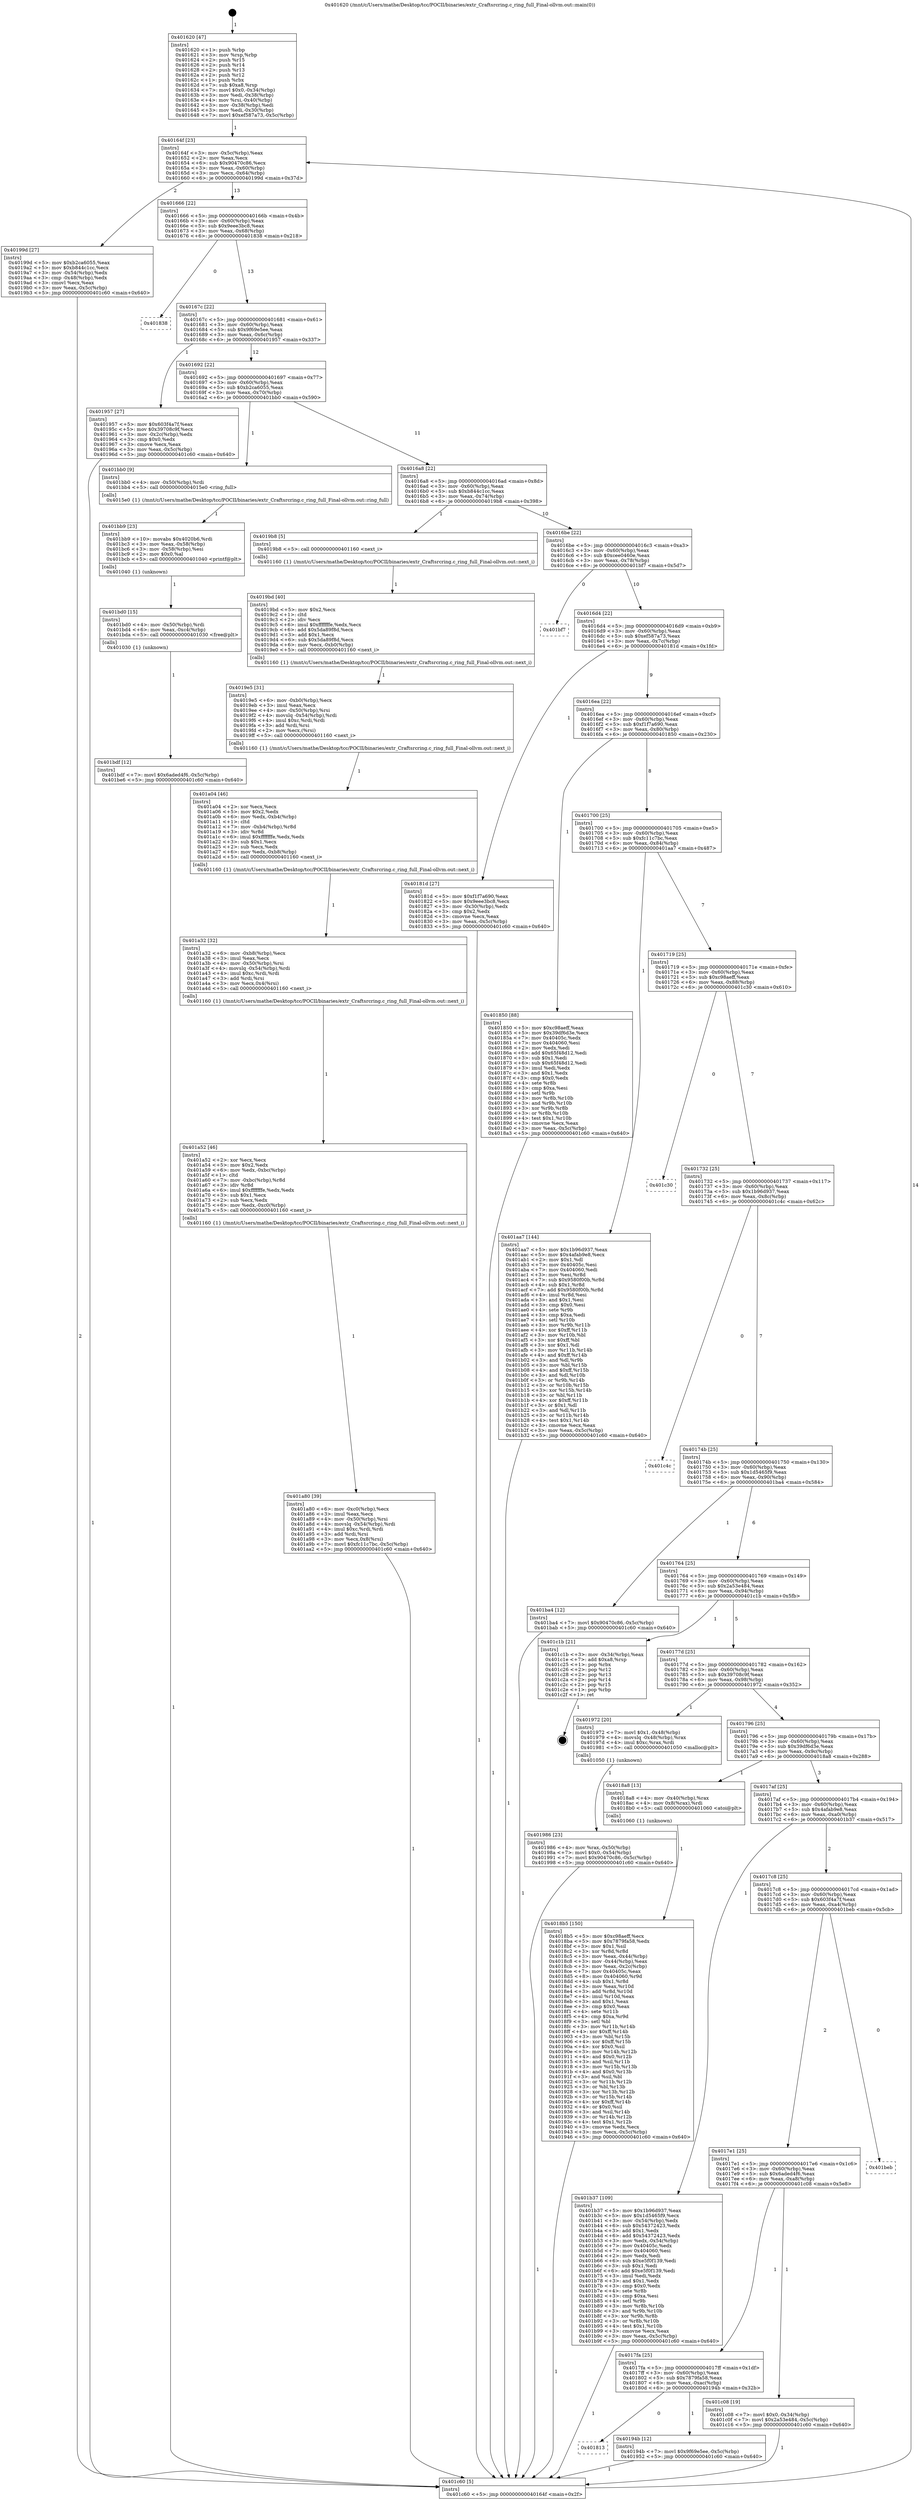 digraph "0x401620" {
  label = "0x401620 (/mnt/c/Users/mathe/Desktop/tcc/POCII/binaries/extr_Craftsrcring.c_ring_full_Final-ollvm.out::main(0))"
  labelloc = "t"
  node[shape=record]

  Entry [label="",width=0.3,height=0.3,shape=circle,fillcolor=black,style=filled]
  "0x40164f" [label="{
     0x40164f [23]\l
     | [instrs]\l
     &nbsp;&nbsp;0x40164f \<+3\>: mov -0x5c(%rbp),%eax\l
     &nbsp;&nbsp;0x401652 \<+2\>: mov %eax,%ecx\l
     &nbsp;&nbsp;0x401654 \<+6\>: sub $0x90470c86,%ecx\l
     &nbsp;&nbsp;0x40165a \<+3\>: mov %eax,-0x60(%rbp)\l
     &nbsp;&nbsp;0x40165d \<+3\>: mov %ecx,-0x64(%rbp)\l
     &nbsp;&nbsp;0x401660 \<+6\>: je 000000000040199d \<main+0x37d\>\l
  }"]
  "0x40199d" [label="{
     0x40199d [27]\l
     | [instrs]\l
     &nbsp;&nbsp;0x40199d \<+5\>: mov $0xb2ca6055,%eax\l
     &nbsp;&nbsp;0x4019a2 \<+5\>: mov $0xb844c1cc,%ecx\l
     &nbsp;&nbsp;0x4019a7 \<+3\>: mov -0x54(%rbp),%edx\l
     &nbsp;&nbsp;0x4019aa \<+3\>: cmp -0x48(%rbp),%edx\l
     &nbsp;&nbsp;0x4019ad \<+3\>: cmovl %ecx,%eax\l
     &nbsp;&nbsp;0x4019b0 \<+3\>: mov %eax,-0x5c(%rbp)\l
     &nbsp;&nbsp;0x4019b3 \<+5\>: jmp 0000000000401c60 \<main+0x640\>\l
  }"]
  "0x401666" [label="{
     0x401666 [22]\l
     | [instrs]\l
     &nbsp;&nbsp;0x401666 \<+5\>: jmp 000000000040166b \<main+0x4b\>\l
     &nbsp;&nbsp;0x40166b \<+3\>: mov -0x60(%rbp),%eax\l
     &nbsp;&nbsp;0x40166e \<+5\>: sub $0x9eee3bc8,%eax\l
     &nbsp;&nbsp;0x401673 \<+3\>: mov %eax,-0x68(%rbp)\l
     &nbsp;&nbsp;0x401676 \<+6\>: je 0000000000401838 \<main+0x218\>\l
  }"]
  Exit [label="",width=0.3,height=0.3,shape=circle,fillcolor=black,style=filled,peripheries=2]
  "0x401838" [label="{
     0x401838\l
  }", style=dashed]
  "0x40167c" [label="{
     0x40167c [22]\l
     | [instrs]\l
     &nbsp;&nbsp;0x40167c \<+5\>: jmp 0000000000401681 \<main+0x61\>\l
     &nbsp;&nbsp;0x401681 \<+3\>: mov -0x60(%rbp),%eax\l
     &nbsp;&nbsp;0x401684 \<+5\>: sub $0x9f69e5ee,%eax\l
     &nbsp;&nbsp;0x401689 \<+3\>: mov %eax,-0x6c(%rbp)\l
     &nbsp;&nbsp;0x40168c \<+6\>: je 0000000000401957 \<main+0x337\>\l
  }"]
  "0x401bdf" [label="{
     0x401bdf [12]\l
     | [instrs]\l
     &nbsp;&nbsp;0x401bdf \<+7\>: movl $0x6aded4f6,-0x5c(%rbp)\l
     &nbsp;&nbsp;0x401be6 \<+5\>: jmp 0000000000401c60 \<main+0x640\>\l
  }"]
  "0x401957" [label="{
     0x401957 [27]\l
     | [instrs]\l
     &nbsp;&nbsp;0x401957 \<+5\>: mov $0x603f4a7f,%eax\l
     &nbsp;&nbsp;0x40195c \<+5\>: mov $0x39708c9f,%ecx\l
     &nbsp;&nbsp;0x401961 \<+3\>: mov -0x2c(%rbp),%edx\l
     &nbsp;&nbsp;0x401964 \<+3\>: cmp $0x0,%edx\l
     &nbsp;&nbsp;0x401967 \<+3\>: cmove %ecx,%eax\l
     &nbsp;&nbsp;0x40196a \<+3\>: mov %eax,-0x5c(%rbp)\l
     &nbsp;&nbsp;0x40196d \<+5\>: jmp 0000000000401c60 \<main+0x640\>\l
  }"]
  "0x401692" [label="{
     0x401692 [22]\l
     | [instrs]\l
     &nbsp;&nbsp;0x401692 \<+5\>: jmp 0000000000401697 \<main+0x77\>\l
     &nbsp;&nbsp;0x401697 \<+3\>: mov -0x60(%rbp),%eax\l
     &nbsp;&nbsp;0x40169a \<+5\>: sub $0xb2ca6055,%eax\l
     &nbsp;&nbsp;0x40169f \<+3\>: mov %eax,-0x70(%rbp)\l
     &nbsp;&nbsp;0x4016a2 \<+6\>: je 0000000000401bb0 \<main+0x590\>\l
  }"]
  "0x401bd0" [label="{
     0x401bd0 [15]\l
     | [instrs]\l
     &nbsp;&nbsp;0x401bd0 \<+4\>: mov -0x50(%rbp),%rdi\l
     &nbsp;&nbsp;0x401bd4 \<+6\>: mov %eax,-0xc4(%rbp)\l
     &nbsp;&nbsp;0x401bda \<+5\>: call 0000000000401030 \<free@plt\>\l
     | [calls]\l
     &nbsp;&nbsp;0x401030 \{1\} (unknown)\l
  }"]
  "0x401bb0" [label="{
     0x401bb0 [9]\l
     | [instrs]\l
     &nbsp;&nbsp;0x401bb0 \<+4\>: mov -0x50(%rbp),%rdi\l
     &nbsp;&nbsp;0x401bb4 \<+5\>: call 00000000004015e0 \<ring_full\>\l
     | [calls]\l
     &nbsp;&nbsp;0x4015e0 \{1\} (/mnt/c/Users/mathe/Desktop/tcc/POCII/binaries/extr_Craftsrcring.c_ring_full_Final-ollvm.out::ring_full)\l
  }"]
  "0x4016a8" [label="{
     0x4016a8 [22]\l
     | [instrs]\l
     &nbsp;&nbsp;0x4016a8 \<+5\>: jmp 00000000004016ad \<main+0x8d\>\l
     &nbsp;&nbsp;0x4016ad \<+3\>: mov -0x60(%rbp),%eax\l
     &nbsp;&nbsp;0x4016b0 \<+5\>: sub $0xb844c1cc,%eax\l
     &nbsp;&nbsp;0x4016b5 \<+3\>: mov %eax,-0x74(%rbp)\l
     &nbsp;&nbsp;0x4016b8 \<+6\>: je 00000000004019b8 \<main+0x398\>\l
  }"]
  "0x401bb9" [label="{
     0x401bb9 [23]\l
     | [instrs]\l
     &nbsp;&nbsp;0x401bb9 \<+10\>: movabs $0x4020b6,%rdi\l
     &nbsp;&nbsp;0x401bc3 \<+3\>: mov %eax,-0x58(%rbp)\l
     &nbsp;&nbsp;0x401bc6 \<+3\>: mov -0x58(%rbp),%esi\l
     &nbsp;&nbsp;0x401bc9 \<+2\>: mov $0x0,%al\l
     &nbsp;&nbsp;0x401bcb \<+5\>: call 0000000000401040 \<printf@plt\>\l
     | [calls]\l
     &nbsp;&nbsp;0x401040 \{1\} (unknown)\l
  }"]
  "0x4019b8" [label="{
     0x4019b8 [5]\l
     | [instrs]\l
     &nbsp;&nbsp;0x4019b8 \<+5\>: call 0000000000401160 \<next_i\>\l
     | [calls]\l
     &nbsp;&nbsp;0x401160 \{1\} (/mnt/c/Users/mathe/Desktop/tcc/POCII/binaries/extr_Craftsrcring.c_ring_full_Final-ollvm.out::next_i)\l
  }"]
  "0x4016be" [label="{
     0x4016be [22]\l
     | [instrs]\l
     &nbsp;&nbsp;0x4016be \<+5\>: jmp 00000000004016c3 \<main+0xa3\>\l
     &nbsp;&nbsp;0x4016c3 \<+3\>: mov -0x60(%rbp),%eax\l
     &nbsp;&nbsp;0x4016c6 \<+5\>: sub $0xcee0460e,%eax\l
     &nbsp;&nbsp;0x4016cb \<+3\>: mov %eax,-0x78(%rbp)\l
     &nbsp;&nbsp;0x4016ce \<+6\>: je 0000000000401bf7 \<main+0x5d7\>\l
  }"]
  "0x401a80" [label="{
     0x401a80 [39]\l
     | [instrs]\l
     &nbsp;&nbsp;0x401a80 \<+6\>: mov -0xc0(%rbp),%ecx\l
     &nbsp;&nbsp;0x401a86 \<+3\>: imul %eax,%ecx\l
     &nbsp;&nbsp;0x401a89 \<+4\>: mov -0x50(%rbp),%rsi\l
     &nbsp;&nbsp;0x401a8d \<+4\>: movslq -0x54(%rbp),%rdi\l
     &nbsp;&nbsp;0x401a91 \<+4\>: imul $0xc,%rdi,%rdi\l
     &nbsp;&nbsp;0x401a95 \<+3\>: add %rdi,%rsi\l
     &nbsp;&nbsp;0x401a98 \<+3\>: mov %ecx,0x8(%rsi)\l
     &nbsp;&nbsp;0x401a9b \<+7\>: movl $0xfc11c7bc,-0x5c(%rbp)\l
     &nbsp;&nbsp;0x401aa2 \<+5\>: jmp 0000000000401c60 \<main+0x640\>\l
  }"]
  "0x401bf7" [label="{
     0x401bf7\l
  }", style=dashed]
  "0x4016d4" [label="{
     0x4016d4 [22]\l
     | [instrs]\l
     &nbsp;&nbsp;0x4016d4 \<+5\>: jmp 00000000004016d9 \<main+0xb9\>\l
     &nbsp;&nbsp;0x4016d9 \<+3\>: mov -0x60(%rbp),%eax\l
     &nbsp;&nbsp;0x4016dc \<+5\>: sub $0xef587a73,%eax\l
     &nbsp;&nbsp;0x4016e1 \<+3\>: mov %eax,-0x7c(%rbp)\l
     &nbsp;&nbsp;0x4016e4 \<+6\>: je 000000000040181d \<main+0x1fd\>\l
  }"]
  "0x401a52" [label="{
     0x401a52 [46]\l
     | [instrs]\l
     &nbsp;&nbsp;0x401a52 \<+2\>: xor %ecx,%ecx\l
     &nbsp;&nbsp;0x401a54 \<+5\>: mov $0x2,%edx\l
     &nbsp;&nbsp;0x401a59 \<+6\>: mov %edx,-0xbc(%rbp)\l
     &nbsp;&nbsp;0x401a5f \<+1\>: cltd\l
     &nbsp;&nbsp;0x401a60 \<+7\>: mov -0xbc(%rbp),%r8d\l
     &nbsp;&nbsp;0x401a67 \<+3\>: idiv %r8d\l
     &nbsp;&nbsp;0x401a6a \<+6\>: imul $0xfffffffe,%edx,%edx\l
     &nbsp;&nbsp;0x401a70 \<+3\>: sub $0x1,%ecx\l
     &nbsp;&nbsp;0x401a73 \<+2\>: sub %ecx,%edx\l
     &nbsp;&nbsp;0x401a75 \<+6\>: mov %edx,-0xc0(%rbp)\l
     &nbsp;&nbsp;0x401a7b \<+5\>: call 0000000000401160 \<next_i\>\l
     | [calls]\l
     &nbsp;&nbsp;0x401160 \{1\} (/mnt/c/Users/mathe/Desktop/tcc/POCII/binaries/extr_Craftsrcring.c_ring_full_Final-ollvm.out::next_i)\l
  }"]
  "0x40181d" [label="{
     0x40181d [27]\l
     | [instrs]\l
     &nbsp;&nbsp;0x40181d \<+5\>: mov $0xf1f7a690,%eax\l
     &nbsp;&nbsp;0x401822 \<+5\>: mov $0x9eee3bc8,%ecx\l
     &nbsp;&nbsp;0x401827 \<+3\>: mov -0x30(%rbp),%edx\l
     &nbsp;&nbsp;0x40182a \<+3\>: cmp $0x2,%edx\l
     &nbsp;&nbsp;0x40182d \<+3\>: cmovne %ecx,%eax\l
     &nbsp;&nbsp;0x401830 \<+3\>: mov %eax,-0x5c(%rbp)\l
     &nbsp;&nbsp;0x401833 \<+5\>: jmp 0000000000401c60 \<main+0x640\>\l
  }"]
  "0x4016ea" [label="{
     0x4016ea [22]\l
     | [instrs]\l
     &nbsp;&nbsp;0x4016ea \<+5\>: jmp 00000000004016ef \<main+0xcf\>\l
     &nbsp;&nbsp;0x4016ef \<+3\>: mov -0x60(%rbp),%eax\l
     &nbsp;&nbsp;0x4016f2 \<+5\>: sub $0xf1f7a690,%eax\l
     &nbsp;&nbsp;0x4016f7 \<+3\>: mov %eax,-0x80(%rbp)\l
     &nbsp;&nbsp;0x4016fa \<+6\>: je 0000000000401850 \<main+0x230\>\l
  }"]
  "0x401c60" [label="{
     0x401c60 [5]\l
     | [instrs]\l
     &nbsp;&nbsp;0x401c60 \<+5\>: jmp 000000000040164f \<main+0x2f\>\l
  }"]
  "0x401620" [label="{
     0x401620 [47]\l
     | [instrs]\l
     &nbsp;&nbsp;0x401620 \<+1\>: push %rbp\l
     &nbsp;&nbsp;0x401621 \<+3\>: mov %rsp,%rbp\l
     &nbsp;&nbsp;0x401624 \<+2\>: push %r15\l
     &nbsp;&nbsp;0x401626 \<+2\>: push %r14\l
     &nbsp;&nbsp;0x401628 \<+2\>: push %r13\l
     &nbsp;&nbsp;0x40162a \<+2\>: push %r12\l
     &nbsp;&nbsp;0x40162c \<+1\>: push %rbx\l
     &nbsp;&nbsp;0x40162d \<+7\>: sub $0xa8,%rsp\l
     &nbsp;&nbsp;0x401634 \<+7\>: movl $0x0,-0x34(%rbp)\l
     &nbsp;&nbsp;0x40163b \<+3\>: mov %edi,-0x38(%rbp)\l
     &nbsp;&nbsp;0x40163e \<+4\>: mov %rsi,-0x40(%rbp)\l
     &nbsp;&nbsp;0x401642 \<+3\>: mov -0x38(%rbp),%edi\l
     &nbsp;&nbsp;0x401645 \<+3\>: mov %edi,-0x30(%rbp)\l
     &nbsp;&nbsp;0x401648 \<+7\>: movl $0xef587a73,-0x5c(%rbp)\l
  }"]
  "0x401a32" [label="{
     0x401a32 [32]\l
     | [instrs]\l
     &nbsp;&nbsp;0x401a32 \<+6\>: mov -0xb8(%rbp),%ecx\l
     &nbsp;&nbsp;0x401a38 \<+3\>: imul %eax,%ecx\l
     &nbsp;&nbsp;0x401a3b \<+4\>: mov -0x50(%rbp),%rsi\l
     &nbsp;&nbsp;0x401a3f \<+4\>: movslq -0x54(%rbp),%rdi\l
     &nbsp;&nbsp;0x401a43 \<+4\>: imul $0xc,%rdi,%rdi\l
     &nbsp;&nbsp;0x401a47 \<+3\>: add %rdi,%rsi\l
     &nbsp;&nbsp;0x401a4a \<+3\>: mov %ecx,0x4(%rsi)\l
     &nbsp;&nbsp;0x401a4d \<+5\>: call 0000000000401160 \<next_i\>\l
     | [calls]\l
     &nbsp;&nbsp;0x401160 \{1\} (/mnt/c/Users/mathe/Desktop/tcc/POCII/binaries/extr_Craftsrcring.c_ring_full_Final-ollvm.out::next_i)\l
  }"]
  "0x401850" [label="{
     0x401850 [88]\l
     | [instrs]\l
     &nbsp;&nbsp;0x401850 \<+5\>: mov $0xc98aeff,%eax\l
     &nbsp;&nbsp;0x401855 \<+5\>: mov $0x39df6d3e,%ecx\l
     &nbsp;&nbsp;0x40185a \<+7\>: mov 0x40405c,%edx\l
     &nbsp;&nbsp;0x401861 \<+7\>: mov 0x404060,%esi\l
     &nbsp;&nbsp;0x401868 \<+2\>: mov %edx,%edi\l
     &nbsp;&nbsp;0x40186a \<+6\>: add $0x65f48d12,%edi\l
     &nbsp;&nbsp;0x401870 \<+3\>: sub $0x1,%edi\l
     &nbsp;&nbsp;0x401873 \<+6\>: sub $0x65f48d12,%edi\l
     &nbsp;&nbsp;0x401879 \<+3\>: imul %edi,%edx\l
     &nbsp;&nbsp;0x40187c \<+3\>: and $0x1,%edx\l
     &nbsp;&nbsp;0x40187f \<+3\>: cmp $0x0,%edx\l
     &nbsp;&nbsp;0x401882 \<+4\>: sete %r8b\l
     &nbsp;&nbsp;0x401886 \<+3\>: cmp $0xa,%esi\l
     &nbsp;&nbsp;0x401889 \<+4\>: setl %r9b\l
     &nbsp;&nbsp;0x40188d \<+3\>: mov %r8b,%r10b\l
     &nbsp;&nbsp;0x401890 \<+3\>: and %r9b,%r10b\l
     &nbsp;&nbsp;0x401893 \<+3\>: xor %r9b,%r8b\l
     &nbsp;&nbsp;0x401896 \<+3\>: or %r8b,%r10b\l
     &nbsp;&nbsp;0x401899 \<+4\>: test $0x1,%r10b\l
     &nbsp;&nbsp;0x40189d \<+3\>: cmovne %ecx,%eax\l
     &nbsp;&nbsp;0x4018a0 \<+3\>: mov %eax,-0x5c(%rbp)\l
     &nbsp;&nbsp;0x4018a3 \<+5\>: jmp 0000000000401c60 \<main+0x640\>\l
  }"]
  "0x401700" [label="{
     0x401700 [25]\l
     | [instrs]\l
     &nbsp;&nbsp;0x401700 \<+5\>: jmp 0000000000401705 \<main+0xe5\>\l
     &nbsp;&nbsp;0x401705 \<+3\>: mov -0x60(%rbp),%eax\l
     &nbsp;&nbsp;0x401708 \<+5\>: sub $0xfc11c7bc,%eax\l
     &nbsp;&nbsp;0x40170d \<+6\>: mov %eax,-0x84(%rbp)\l
     &nbsp;&nbsp;0x401713 \<+6\>: je 0000000000401aa7 \<main+0x487\>\l
  }"]
  "0x401a04" [label="{
     0x401a04 [46]\l
     | [instrs]\l
     &nbsp;&nbsp;0x401a04 \<+2\>: xor %ecx,%ecx\l
     &nbsp;&nbsp;0x401a06 \<+5\>: mov $0x2,%edx\l
     &nbsp;&nbsp;0x401a0b \<+6\>: mov %edx,-0xb4(%rbp)\l
     &nbsp;&nbsp;0x401a11 \<+1\>: cltd\l
     &nbsp;&nbsp;0x401a12 \<+7\>: mov -0xb4(%rbp),%r8d\l
     &nbsp;&nbsp;0x401a19 \<+3\>: idiv %r8d\l
     &nbsp;&nbsp;0x401a1c \<+6\>: imul $0xfffffffe,%edx,%edx\l
     &nbsp;&nbsp;0x401a22 \<+3\>: sub $0x1,%ecx\l
     &nbsp;&nbsp;0x401a25 \<+2\>: sub %ecx,%edx\l
     &nbsp;&nbsp;0x401a27 \<+6\>: mov %edx,-0xb8(%rbp)\l
     &nbsp;&nbsp;0x401a2d \<+5\>: call 0000000000401160 \<next_i\>\l
     | [calls]\l
     &nbsp;&nbsp;0x401160 \{1\} (/mnt/c/Users/mathe/Desktop/tcc/POCII/binaries/extr_Craftsrcring.c_ring_full_Final-ollvm.out::next_i)\l
  }"]
  "0x401aa7" [label="{
     0x401aa7 [144]\l
     | [instrs]\l
     &nbsp;&nbsp;0x401aa7 \<+5\>: mov $0x1b96d937,%eax\l
     &nbsp;&nbsp;0x401aac \<+5\>: mov $0x4afab9e8,%ecx\l
     &nbsp;&nbsp;0x401ab1 \<+2\>: mov $0x1,%dl\l
     &nbsp;&nbsp;0x401ab3 \<+7\>: mov 0x40405c,%esi\l
     &nbsp;&nbsp;0x401aba \<+7\>: mov 0x404060,%edi\l
     &nbsp;&nbsp;0x401ac1 \<+3\>: mov %esi,%r8d\l
     &nbsp;&nbsp;0x401ac4 \<+7\>: sub $0x9580f00b,%r8d\l
     &nbsp;&nbsp;0x401acb \<+4\>: sub $0x1,%r8d\l
     &nbsp;&nbsp;0x401acf \<+7\>: add $0x9580f00b,%r8d\l
     &nbsp;&nbsp;0x401ad6 \<+4\>: imul %r8d,%esi\l
     &nbsp;&nbsp;0x401ada \<+3\>: and $0x1,%esi\l
     &nbsp;&nbsp;0x401add \<+3\>: cmp $0x0,%esi\l
     &nbsp;&nbsp;0x401ae0 \<+4\>: sete %r9b\l
     &nbsp;&nbsp;0x401ae4 \<+3\>: cmp $0xa,%edi\l
     &nbsp;&nbsp;0x401ae7 \<+4\>: setl %r10b\l
     &nbsp;&nbsp;0x401aeb \<+3\>: mov %r9b,%r11b\l
     &nbsp;&nbsp;0x401aee \<+4\>: xor $0xff,%r11b\l
     &nbsp;&nbsp;0x401af2 \<+3\>: mov %r10b,%bl\l
     &nbsp;&nbsp;0x401af5 \<+3\>: xor $0xff,%bl\l
     &nbsp;&nbsp;0x401af8 \<+3\>: xor $0x1,%dl\l
     &nbsp;&nbsp;0x401afb \<+3\>: mov %r11b,%r14b\l
     &nbsp;&nbsp;0x401afe \<+4\>: and $0xff,%r14b\l
     &nbsp;&nbsp;0x401b02 \<+3\>: and %dl,%r9b\l
     &nbsp;&nbsp;0x401b05 \<+3\>: mov %bl,%r15b\l
     &nbsp;&nbsp;0x401b08 \<+4\>: and $0xff,%r15b\l
     &nbsp;&nbsp;0x401b0c \<+3\>: and %dl,%r10b\l
     &nbsp;&nbsp;0x401b0f \<+3\>: or %r9b,%r14b\l
     &nbsp;&nbsp;0x401b12 \<+3\>: or %r10b,%r15b\l
     &nbsp;&nbsp;0x401b15 \<+3\>: xor %r15b,%r14b\l
     &nbsp;&nbsp;0x401b18 \<+3\>: or %bl,%r11b\l
     &nbsp;&nbsp;0x401b1b \<+4\>: xor $0xff,%r11b\l
     &nbsp;&nbsp;0x401b1f \<+3\>: or $0x1,%dl\l
     &nbsp;&nbsp;0x401b22 \<+3\>: and %dl,%r11b\l
     &nbsp;&nbsp;0x401b25 \<+3\>: or %r11b,%r14b\l
     &nbsp;&nbsp;0x401b28 \<+4\>: test $0x1,%r14b\l
     &nbsp;&nbsp;0x401b2c \<+3\>: cmovne %ecx,%eax\l
     &nbsp;&nbsp;0x401b2f \<+3\>: mov %eax,-0x5c(%rbp)\l
     &nbsp;&nbsp;0x401b32 \<+5\>: jmp 0000000000401c60 \<main+0x640\>\l
  }"]
  "0x401719" [label="{
     0x401719 [25]\l
     | [instrs]\l
     &nbsp;&nbsp;0x401719 \<+5\>: jmp 000000000040171e \<main+0xfe\>\l
     &nbsp;&nbsp;0x40171e \<+3\>: mov -0x60(%rbp),%eax\l
     &nbsp;&nbsp;0x401721 \<+5\>: sub $0xc98aeff,%eax\l
     &nbsp;&nbsp;0x401726 \<+6\>: mov %eax,-0x88(%rbp)\l
     &nbsp;&nbsp;0x40172c \<+6\>: je 0000000000401c30 \<main+0x610\>\l
  }"]
  "0x4019e5" [label="{
     0x4019e5 [31]\l
     | [instrs]\l
     &nbsp;&nbsp;0x4019e5 \<+6\>: mov -0xb0(%rbp),%ecx\l
     &nbsp;&nbsp;0x4019eb \<+3\>: imul %eax,%ecx\l
     &nbsp;&nbsp;0x4019ee \<+4\>: mov -0x50(%rbp),%rsi\l
     &nbsp;&nbsp;0x4019f2 \<+4\>: movslq -0x54(%rbp),%rdi\l
     &nbsp;&nbsp;0x4019f6 \<+4\>: imul $0xc,%rdi,%rdi\l
     &nbsp;&nbsp;0x4019fa \<+3\>: add %rdi,%rsi\l
     &nbsp;&nbsp;0x4019fd \<+2\>: mov %ecx,(%rsi)\l
     &nbsp;&nbsp;0x4019ff \<+5\>: call 0000000000401160 \<next_i\>\l
     | [calls]\l
     &nbsp;&nbsp;0x401160 \{1\} (/mnt/c/Users/mathe/Desktop/tcc/POCII/binaries/extr_Craftsrcring.c_ring_full_Final-ollvm.out::next_i)\l
  }"]
  "0x401c30" [label="{
     0x401c30\l
  }", style=dashed]
  "0x401732" [label="{
     0x401732 [25]\l
     | [instrs]\l
     &nbsp;&nbsp;0x401732 \<+5\>: jmp 0000000000401737 \<main+0x117\>\l
     &nbsp;&nbsp;0x401737 \<+3\>: mov -0x60(%rbp),%eax\l
     &nbsp;&nbsp;0x40173a \<+5\>: sub $0x1b96d937,%eax\l
     &nbsp;&nbsp;0x40173f \<+6\>: mov %eax,-0x8c(%rbp)\l
     &nbsp;&nbsp;0x401745 \<+6\>: je 0000000000401c4c \<main+0x62c\>\l
  }"]
  "0x4019bd" [label="{
     0x4019bd [40]\l
     | [instrs]\l
     &nbsp;&nbsp;0x4019bd \<+5\>: mov $0x2,%ecx\l
     &nbsp;&nbsp;0x4019c2 \<+1\>: cltd\l
     &nbsp;&nbsp;0x4019c3 \<+2\>: idiv %ecx\l
     &nbsp;&nbsp;0x4019c5 \<+6\>: imul $0xfffffffe,%edx,%ecx\l
     &nbsp;&nbsp;0x4019cb \<+6\>: add $0x5da89f8d,%ecx\l
     &nbsp;&nbsp;0x4019d1 \<+3\>: add $0x1,%ecx\l
     &nbsp;&nbsp;0x4019d4 \<+6\>: sub $0x5da89f8d,%ecx\l
     &nbsp;&nbsp;0x4019da \<+6\>: mov %ecx,-0xb0(%rbp)\l
     &nbsp;&nbsp;0x4019e0 \<+5\>: call 0000000000401160 \<next_i\>\l
     | [calls]\l
     &nbsp;&nbsp;0x401160 \{1\} (/mnt/c/Users/mathe/Desktop/tcc/POCII/binaries/extr_Craftsrcring.c_ring_full_Final-ollvm.out::next_i)\l
  }"]
  "0x401c4c" [label="{
     0x401c4c\l
  }", style=dashed]
  "0x40174b" [label="{
     0x40174b [25]\l
     | [instrs]\l
     &nbsp;&nbsp;0x40174b \<+5\>: jmp 0000000000401750 \<main+0x130\>\l
     &nbsp;&nbsp;0x401750 \<+3\>: mov -0x60(%rbp),%eax\l
     &nbsp;&nbsp;0x401753 \<+5\>: sub $0x1d5465f9,%eax\l
     &nbsp;&nbsp;0x401758 \<+6\>: mov %eax,-0x90(%rbp)\l
     &nbsp;&nbsp;0x40175e \<+6\>: je 0000000000401ba4 \<main+0x584\>\l
  }"]
  "0x401986" [label="{
     0x401986 [23]\l
     | [instrs]\l
     &nbsp;&nbsp;0x401986 \<+4\>: mov %rax,-0x50(%rbp)\l
     &nbsp;&nbsp;0x40198a \<+7\>: movl $0x0,-0x54(%rbp)\l
     &nbsp;&nbsp;0x401991 \<+7\>: movl $0x90470c86,-0x5c(%rbp)\l
     &nbsp;&nbsp;0x401998 \<+5\>: jmp 0000000000401c60 \<main+0x640\>\l
  }"]
  "0x401ba4" [label="{
     0x401ba4 [12]\l
     | [instrs]\l
     &nbsp;&nbsp;0x401ba4 \<+7\>: movl $0x90470c86,-0x5c(%rbp)\l
     &nbsp;&nbsp;0x401bab \<+5\>: jmp 0000000000401c60 \<main+0x640\>\l
  }"]
  "0x401764" [label="{
     0x401764 [25]\l
     | [instrs]\l
     &nbsp;&nbsp;0x401764 \<+5\>: jmp 0000000000401769 \<main+0x149\>\l
     &nbsp;&nbsp;0x401769 \<+3\>: mov -0x60(%rbp),%eax\l
     &nbsp;&nbsp;0x40176c \<+5\>: sub $0x2a53e484,%eax\l
     &nbsp;&nbsp;0x401771 \<+6\>: mov %eax,-0x94(%rbp)\l
     &nbsp;&nbsp;0x401777 \<+6\>: je 0000000000401c1b \<main+0x5fb\>\l
  }"]
  "0x401813" [label="{
     0x401813\l
  }", style=dashed]
  "0x401c1b" [label="{
     0x401c1b [21]\l
     | [instrs]\l
     &nbsp;&nbsp;0x401c1b \<+3\>: mov -0x34(%rbp),%eax\l
     &nbsp;&nbsp;0x401c1e \<+7\>: add $0xa8,%rsp\l
     &nbsp;&nbsp;0x401c25 \<+1\>: pop %rbx\l
     &nbsp;&nbsp;0x401c26 \<+2\>: pop %r12\l
     &nbsp;&nbsp;0x401c28 \<+2\>: pop %r13\l
     &nbsp;&nbsp;0x401c2a \<+2\>: pop %r14\l
     &nbsp;&nbsp;0x401c2c \<+2\>: pop %r15\l
     &nbsp;&nbsp;0x401c2e \<+1\>: pop %rbp\l
     &nbsp;&nbsp;0x401c2f \<+1\>: ret\l
  }"]
  "0x40177d" [label="{
     0x40177d [25]\l
     | [instrs]\l
     &nbsp;&nbsp;0x40177d \<+5\>: jmp 0000000000401782 \<main+0x162\>\l
     &nbsp;&nbsp;0x401782 \<+3\>: mov -0x60(%rbp),%eax\l
     &nbsp;&nbsp;0x401785 \<+5\>: sub $0x39708c9f,%eax\l
     &nbsp;&nbsp;0x40178a \<+6\>: mov %eax,-0x98(%rbp)\l
     &nbsp;&nbsp;0x401790 \<+6\>: je 0000000000401972 \<main+0x352\>\l
  }"]
  "0x40194b" [label="{
     0x40194b [12]\l
     | [instrs]\l
     &nbsp;&nbsp;0x40194b \<+7\>: movl $0x9f69e5ee,-0x5c(%rbp)\l
     &nbsp;&nbsp;0x401952 \<+5\>: jmp 0000000000401c60 \<main+0x640\>\l
  }"]
  "0x401972" [label="{
     0x401972 [20]\l
     | [instrs]\l
     &nbsp;&nbsp;0x401972 \<+7\>: movl $0x1,-0x48(%rbp)\l
     &nbsp;&nbsp;0x401979 \<+4\>: movslq -0x48(%rbp),%rax\l
     &nbsp;&nbsp;0x40197d \<+4\>: imul $0xc,%rax,%rdi\l
     &nbsp;&nbsp;0x401981 \<+5\>: call 0000000000401050 \<malloc@plt\>\l
     | [calls]\l
     &nbsp;&nbsp;0x401050 \{1\} (unknown)\l
  }"]
  "0x401796" [label="{
     0x401796 [25]\l
     | [instrs]\l
     &nbsp;&nbsp;0x401796 \<+5\>: jmp 000000000040179b \<main+0x17b\>\l
     &nbsp;&nbsp;0x40179b \<+3\>: mov -0x60(%rbp),%eax\l
     &nbsp;&nbsp;0x40179e \<+5\>: sub $0x39df6d3e,%eax\l
     &nbsp;&nbsp;0x4017a3 \<+6\>: mov %eax,-0x9c(%rbp)\l
     &nbsp;&nbsp;0x4017a9 \<+6\>: je 00000000004018a8 \<main+0x288\>\l
  }"]
  "0x4017fa" [label="{
     0x4017fa [25]\l
     | [instrs]\l
     &nbsp;&nbsp;0x4017fa \<+5\>: jmp 00000000004017ff \<main+0x1df\>\l
     &nbsp;&nbsp;0x4017ff \<+3\>: mov -0x60(%rbp),%eax\l
     &nbsp;&nbsp;0x401802 \<+5\>: sub $0x7879fa58,%eax\l
     &nbsp;&nbsp;0x401807 \<+6\>: mov %eax,-0xac(%rbp)\l
     &nbsp;&nbsp;0x40180d \<+6\>: je 000000000040194b \<main+0x32b\>\l
  }"]
  "0x4018a8" [label="{
     0x4018a8 [13]\l
     | [instrs]\l
     &nbsp;&nbsp;0x4018a8 \<+4\>: mov -0x40(%rbp),%rax\l
     &nbsp;&nbsp;0x4018ac \<+4\>: mov 0x8(%rax),%rdi\l
     &nbsp;&nbsp;0x4018b0 \<+5\>: call 0000000000401060 \<atoi@plt\>\l
     | [calls]\l
     &nbsp;&nbsp;0x401060 \{1\} (unknown)\l
  }"]
  "0x4017af" [label="{
     0x4017af [25]\l
     | [instrs]\l
     &nbsp;&nbsp;0x4017af \<+5\>: jmp 00000000004017b4 \<main+0x194\>\l
     &nbsp;&nbsp;0x4017b4 \<+3\>: mov -0x60(%rbp),%eax\l
     &nbsp;&nbsp;0x4017b7 \<+5\>: sub $0x4afab9e8,%eax\l
     &nbsp;&nbsp;0x4017bc \<+6\>: mov %eax,-0xa0(%rbp)\l
     &nbsp;&nbsp;0x4017c2 \<+6\>: je 0000000000401b37 \<main+0x517\>\l
  }"]
  "0x4018b5" [label="{
     0x4018b5 [150]\l
     | [instrs]\l
     &nbsp;&nbsp;0x4018b5 \<+5\>: mov $0xc98aeff,%ecx\l
     &nbsp;&nbsp;0x4018ba \<+5\>: mov $0x7879fa58,%edx\l
     &nbsp;&nbsp;0x4018bf \<+3\>: mov $0x1,%sil\l
     &nbsp;&nbsp;0x4018c2 \<+3\>: xor %r8d,%r8d\l
     &nbsp;&nbsp;0x4018c5 \<+3\>: mov %eax,-0x44(%rbp)\l
     &nbsp;&nbsp;0x4018c8 \<+3\>: mov -0x44(%rbp),%eax\l
     &nbsp;&nbsp;0x4018cb \<+3\>: mov %eax,-0x2c(%rbp)\l
     &nbsp;&nbsp;0x4018ce \<+7\>: mov 0x40405c,%eax\l
     &nbsp;&nbsp;0x4018d5 \<+8\>: mov 0x404060,%r9d\l
     &nbsp;&nbsp;0x4018dd \<+4\>: sub $0x1,%r8d\l
     &nbsp;&nbsp;0x4018e1 \<+3\>: mov %eax,%r10d\l
     &nbsp;&nbsp;0x4018e4 \<+3\>: add %r8d,%r10d\l
     &nbsp;&nbsp;0x4018e7 \<+4\>: imul %r10d,%eax\l
     &nbsp;&nbsp;0x4018eb \<+3\>: and $0x1,%eax\l
     &nbsp;&nbsp;0x4018ee \<+3\>: cmp $0x0,%eax\l
     &nbsp;&nbsp;0x4018f1 \<+4\>: sete %r11b\l
     &nbsp;&nbsp;0x4018f5 \<+4\>: cmp $0xa,%r9d\l
     &nbsp;&nbsp;0x4018f9 \<+3\>: setl %bl\l
     &nbsp;&nbsp;0x4018fc \<+3\>: mov %r11b,%r14b\l
     &nbsp;&nbsp;0x4018ff \<+4\>: xor $0xff,%r14b\l
     &nbsp;&nbsp;0x401903 \<+3\>: mov %bl,%r15b\l
     &nbsp;&nbsp;0x401906 \<+4\>: xor $0xff,%r15b\l
     &nbsp;&nbsp;0x40190a \<+4\>: xor $0x0,%sil\l
     &nbsp;&nbsp;0x40190e \<+3\>: mov %r14b,%r12b\l
     &nbsp;&nbsp;0x401911 \<+4\>: and $0x0,%r12b\l
     &nbsp;&nbsp;0x401915 \<+3\>: and %sil,%r11b\l
     &nbsp;&nbsp;0x401918 \<+3\>: mov %r15b,%r13b\l
     &nbsp;&nbsp;0x40191b \<+4\>: and $0x0,%r13b\l
     &nbsp;&nbsp;0x40191f \<+3\>: and %sil,%bl\l
     &nbsp;&nbsp;0x401922 \<+3\>: or %r11b,%r12b\l
     &nbsp;&nbsp;0x401925 \<+3\>: or %bl,%r13b\l
     &nbsp;&nbsp;0x401928 \<+3\>: xor %r13b,%r12b\l
     &nbsp;&nbsp;0x40192b \<+3\>: or %r15b,%r14b\l
     &nbsp;&nbsp;0x40192e \<+4\>: xor $0xff,%r14b\l
     &nbsp;&nbsp;0x401932 \<+4\>: or $0x0,%sil\l
     &nbsp;&nbsp;0x401936 \<+3\>: and %sil,%r14b\l
     &nbsp;&nbsp;0x401939 \<+3\>: or %r14b,%r12b\l
     &nbsp;&nbsp;0x40193c \<+4\>: test $0x1,%r12b\l
     &nbsp;&nbsp;0x401940 \<+3\>: cmovne %edx,%ecx\l
     &nbsp;&nbsp;0x401943 \<+3\>: mov %ecx,-0x5c(%rbp)\l
     &nbsp;&nbsp;0x401946 \<+5\>: jmp 0000000000401c60 \<main+0x640\>\l
  }"]
  "0x401c08" [label="{
     0x401c08 [19]\l
     | [instrs]\l
     &nbsp;&nbsp;0x401c08 \<+7\>: movl $0x0,-0x34(%rbp)\l
     &nbsp;&nbsp;0x401c0f \<+7\>: movl $0x2a53e484,-0x5c(%rbp)\l
     &nbsp;&nbsp;0x401c16 \<+5\>: jmp 0000000000401c60 \<main+0x640\>\l
  }"]
  "0x401b37" [label="{
     0x401b37 [109]\l
     | [instrs]\l
     &nbsp;&nbsp;0x401b37 \<+5\>: mov $0x1b96d937,%eax\l
     &nbsp;&nbsp;0x401b3c \<+5\>: mov $0x1d5465f9,%ecx\l
     &nbsp;&nbsp;0x401b41 \<+3\>: mov -0x54(%rbp),%edx\l
     &nbsp;&nbsp;0x401b44 \<+6\>: sub $0x54372423,%edx\l
     &nbsp;&nbsp;0x401b4a \<+3\>: add $0x1,%edx\l
     &nbsp;&nbsp;0x401b4d \<+6\>: add $0x54372423,%edx\l
     &nbsp;&nbsp;0x401b53 \<+3\>: mov %edx,-0x54(%rbp)\l
     &nbsp;&nbsp;0x401b56 \<+7\>: mov 0x40405c,%edx\l
     &nbsp;&nbsp;0x401b5d \<+7\>: mov 0x404060,%esi\l
     &nbsp;&nbsp;0x401b64 \<+2\>: mov %edx,%edi\l
     &nbsp;&nbsp;0x401b66 \<+6\>: sub $0xe5f0f139,%edi\l
     &nbsp;&nbsp;0x401b6c \<+3\>: sub $0x1,%edi\l
     &nbsp;&nbsp;0x401b6f \<+6\>: add $0xe5f0f139,%edi\l
     &nbsp;&nbsp;0x401b75 \<+3\>: imul %edi,%edx\l
     &nbsp;&nbsp;0x401b78 \<+3\>: and $0x1,%edx\l
     &nbsp;&nbsp;0x401b7b \<+3\>: cmp $0x0,%edx\l
     &nbsp;&nbsp;0x401b7e \<+4\>: sete %r8b\l
     &nbsp;&nbsp;0x401b82 \<+3\>: cmp $0xa,%esi\l
     &nbsp;&nbsp;0x401b85 \<+4\>: setl %r9b\l
     &nbsp;&nbsp;0x401b89 \<+3\>: mov %r8b,%r10b\l
     &nbsp;&nbsp;0x401b8c \<+3\>: and %r9b,%r10b\l
     &nbsp;&nbsp;0x401b8f \<+3\>: xor %r9b,%r8b\l
     &nbsp;&nbsp;0x401b92 \<+3\>: or %r8b,%r10b\l
     &nbsp;&nbsp;0x401b95 \<+4\>: test $0x1,%r10b\l
     &nbsp;&nbsp;0x401b99 \<+3\>: cmovne %ecx,%eax\l
     &nbsp;&nbsp;0x401b9c \<+3\>: mov %eax,-0x5c(%rbp)\l
     &nbsp;&nbsp;0x401b9f \<+5\>: jmp 0000000000401c60 \<main+0x640\>\l
  }"]
  "0x4017c8" [label="{
     0x4017c8 [25]\l
     | [instrs]\l
     &nbsp;&nbsp;0x4017c8 \<+5\>: jmp 00000000004017cd \<main+0x1ad\>\l
     &nbsp;&nbsp;0x4017cd \<+3\>: mov -0x60(%rbp),%eax\l
     &nbsp;&nbsp;0x4017d0 \<+5\>: sub $0x603f4a7f,%eax\l
     &nbsp;&nbsp;0x4017d5 \<+6\>: mov %eax,-0xa4(%rbp)\l
     &nbsp;&nbsp;0x4017db \<+6\>: je 0000000000401beb \<main+0x5cb\>\l
  }"]
  "0x4017e1" [label="{
     0x4017e1 [25]\l
     | [instrs]\l
     &nbsp;&nbsp;0x4017e1 \<+5\>: jmp 00000000004017e6 \<main+0x1c6\>\l
     &nbsp;&nbsp;0x4017e6 \<+3\>: mov -0x60(%rbp),%eax\l
     &nbsp;&nbsp;0x4017e9 \<+5\>: sub $0x6aded4f6,%eax\l
     &nbsp;&nbsp;0x4017ee \<+6\>: mov %eax,-0xa8(%rbp)\l
     &nbsp;&nbsp;0x4017f4 \<+6\>: je 0000000000401c08 \<main+0x5e8\>\l
  }"]
  "0x401beb" [label="{
     0x401beb\l
  }", style=dashed]
  Entry -> "0x401620" [label=" 1"]
  "0x40164f" -> "0x40199d" [label=" 2"]
  "0x40164f" -> "0x401666" [label=" 13"]
  "0x401c1b" -> Exit [label=" 1"]
  "0x401666" -> "0x401838" [label=" 0"]
  "0x401666" -> "0x40167c" [label=" 13"]
  "0x401c08" -> "0x401c60" [label=" 1"]
  "0x40167c" -> "0x401957" [label=" 1"]
  "0x40167c" -> "0x401692" [label=" 12"]
  "0x401bdf" -> "0x401c60" [label=" 1"]
  "0x401692" -> "0x401bb0" [label=" 1"]
  "0x401692" -> "0x4016a8" [label=" 11"]
  "0x401bd0" -> "0x401bdf" [label=" 1"]
  "0x4016a8" -> "0x4019b8" [label=" 1"]
  "0x4016a8" -> "0x4016be" [label=" 10"]
  "0x401bb9" -> "0x401bd0" [label=" 1"]
  "0x4016be" -> "0x401bf7" [label=" 0"]
  "0x4016be" -> "0x4016d4" [label=" 10"]
  "0x401bb0" -> "0x401bb9" [label=" 1"]
  "0x4016d4" -> "0x40181d" [label=" 1"]
  "0x4016d4" -> "0x4016ea" [label=" 9"]
  "0x40181d" -> "0x401c60" [label=" 1"]
  "0x401620" -> "0x40164f" [label=" 1"]
  "0x401c60" -> "0x40164f" [label=" 14"]
  "0x401ba4" -> "0x401c60" [label=" 1"]
  "0x4016ea" -> "0x401850" [label=" 1"]
  "0x4016ea" -> "0x401700" [label=" 8"]
  "0x401850" -> "0x401c60" [label=" 1"]
  "0x401b37" -> "0x401c60" [label=" 1"]
  "0x401700" -> "0x401aa7" [label=" 1"]
  "0x401700" -> "0x401719" [label=" 7"]
  "0x401aa7" -> "0x401c60" [label=" 1"]
  "0x401719" -> "0x401c30" [label=" 0"]
  "0x401719" -> "0x401732" [label=" 7"]
  "0x401a80" -> "0x401c60" [label=" 1"]
  "0x401732" -> "0x401c4c" [label=" 0"]
  "0x401732" -> "0x40174b" [label=" 7"]
  "0x401a52" -> "0x401a80" [label=" 1"]
  "0x40174b" -> "0x401ba4" [label=" 1"]
  "0x40174b" -> "0x401764" [label=" 6"]
  "0x401a32" -> "0x401a52" [label=" 1"]
  "0x401764" -> "0x401c1b" [label=" 1"]
  "0x401764" -> "0x40177d" [label=" 5"]
  "0x401a04" -> "0x401a32" [label=" 1"]
  "0x40177d" -> "0x401972" [label=" 1"]
  "0x40177d" -> "0x401796" [label=" 4"]
  "0x4019e5" -> "0x401a04" [label=" 1"]
  "0x401796" -> "0x4018a8" [label=" 1"]
  "0x401796" -> "0x4017af" [label=" 3"]
  "0x4018a8" -> "0x4018b5" [label=" 1"]
  "0x4018b5" -> "0x401c60" [label=" 1"]
  "0x4019b8" -> "0x4019bd" [label=" 1"]
  "0x4017af" -> "0x401b37" [label=" 1"]
  "0x4017af" -> "0x4017c8" [label=" 2"]
  "0x40199d" -> "0x401c60" [label=" 2"]
  "0x4017c8" -> "0x401beb" [label=" 0"]
  "0x4017c8" -> "0x4017e1" [label=" 2"]
  "0x401986" -> "0x401c60" [label=" 1"]
  "0x4017e1" -> "0x401c08" [label=" 1"]
  "0x4017e1" -> "0x4017fa" [label=" 1"]
  "0x4019bd" -> "0x4019e5" [label=" 1"]
  "0x4017fa" -> "0x40194b" [label=" 1"]
  "0x4017fa" -> "0x401813" [label=" 0"]
  "0x40194b" -> "0x401c60" [label=" 1"]
  "0x401957" -> "0x401c60" [label=" 1"]
  "0x401972" -> "0x401986" [label=" 1"]
}
